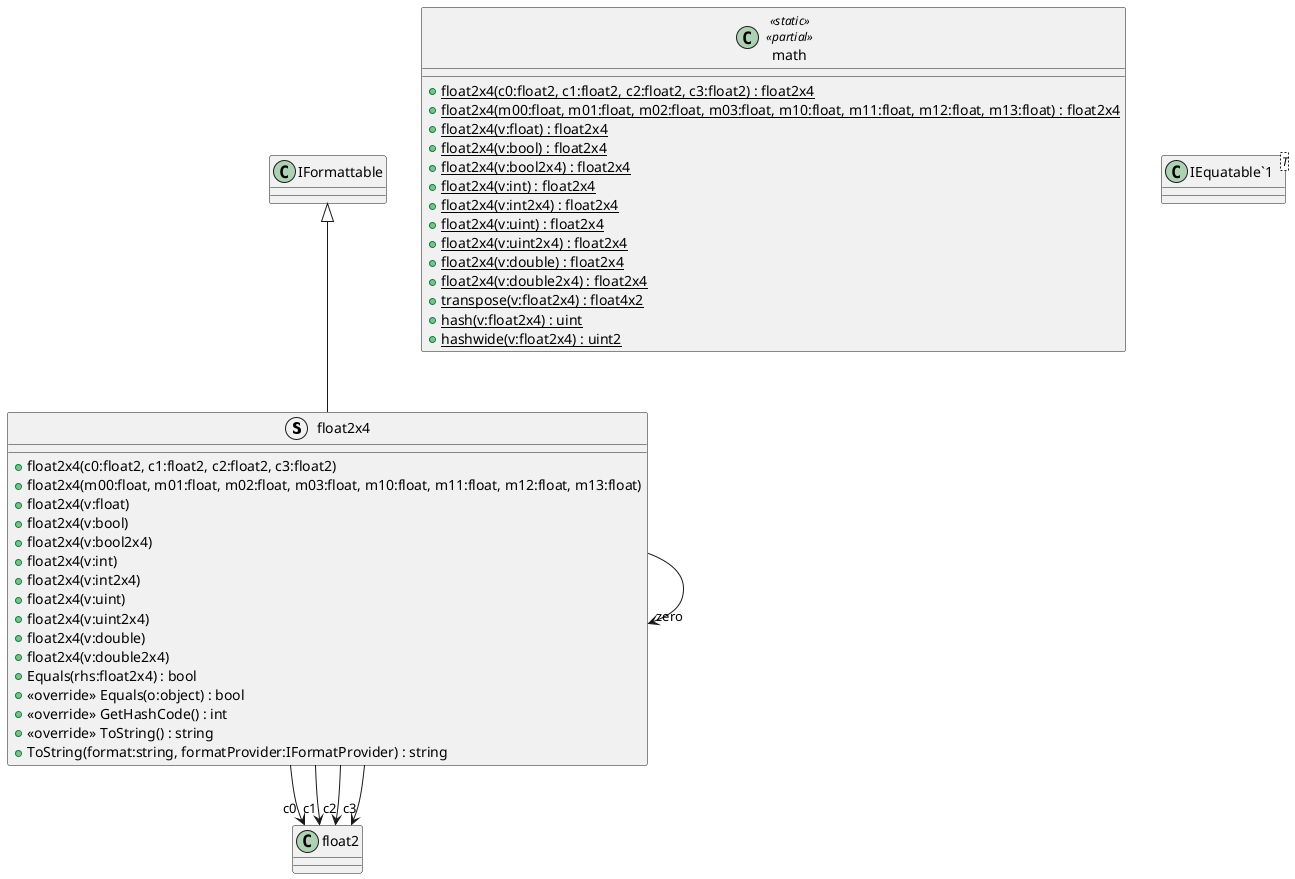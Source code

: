 @startuml
struct float2x4 {
    + float2x4(c0:float2, c1:float2, c2:float2, c3:float2)
    + float2x4(m00:float, m01:float, m02:float, m03:float, m10:float, m11:float, m12:float, m13:float)
    + float2x4(v:float)
    + float2x4(v:bool)
    + float2x4(v:bool2x4)
    + float2x4(v:int)
    + float2x4(v:int2x4)
    + float2x4(v:uint)
    + float2x4(v:uint2x4)
    + float2x4(v:double)
    + float2x4(v:double2x4)
    + Equals(rhs:float2x4) : bool
    + <<override>> Equals(o:object) : bool
    + <<override>> GetHashCode() : int
    + <<override>> ToString() : string
    + ToString(format:string, formatProvider:IFormatProvider) : string
}
class math <<static>> <<partial>> {
    + {static} float2x4(c0:float2, c1:float2, c2:float2, c3:float2) : float2x4
    + {static} float2x4(m00:float, m01:float, m02:float, m03:float, m10:float, m11:float, m12:float, m13:float) : float2x4
    + {static} float2x4(v:float) : float2x4
    + {static} float2x4(v:bool) : float2x4
    + {static} float2x4(v:bool2x4) : float2x4
    + {static} float2x4(v:int) : float2x4
    + {static} float2x4(v:int2x4) : float2x4
    + {static} float2x4(v:uint) : float2x4
    + {static} float2x4(v:uint2x4) : float2x4
    + {static} float2x4(v:double) : float2x4
    + {static} float2x4(v:double2x4) : float2x4
    + {static} transpose(v:float2x4) : float4x2
    + {static} hash(v:float2x4) : uint
    + {static} hashwide(v:float2x4) : uint2
}
class "IEquatable`1"<T> {
}
IFormattable <|-- float2x4
float2x4 --> "c0" float2
float2x4 --> "c1" float2
float2x4 --> "c2" float2
float2x4 --> "c3" float2
float2x4 --> "zero" float2x4
@enduml
